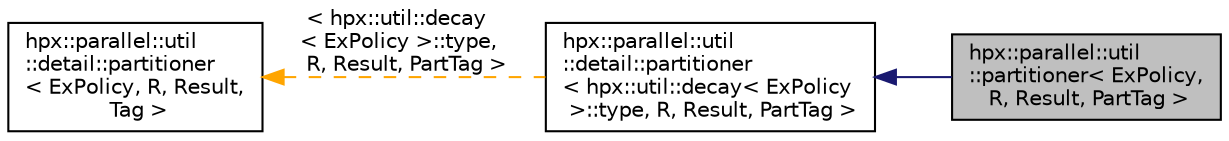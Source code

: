 digraph "hpx::parallel::util::partitioner&lt; ExPolicy, R, Result, PartTag &gt;"
{
  edge [fontname="Helvetica",fontsize="10",labelfontname="Helvetica",labelfontsize="10"];
  node [fontname="Helvetica",fontsize="10",shape=record];
  rankdir="LR";
  Node3 [label="hpx::parallel::util\l::partitioner\< ExPolicy,\l R, Result, PartTag \>",height=0.2,width=0.4,color="black", fillcolor="grey75", style="filled", fontcolor="black"];
  Node4 -> Node3 [dir="back",color="midnightblue",fontsize="10",style="solid",fontname="Helvetica"];
  Node4 [label="hpx::parallel::util\l::detail::partitioner\l\< hpx::util::decay\< ExPolicy\l \>::type, R, Result, PartTag \>",height=0.2,width=0.4,color="black", fillcolor="white", style="filled",URL="$d9/d68/structhpx_1_1parallel_1_1util_1_1detail_1_1partitioner.html"];
  Node5 -> Node4 [dir="back",color="orange",fontsize="10",style="dashed",label=" \< hpx::util::decay\l\< ExPolicy \>::type,\l R, Result, PartTag \>" ,fontname="Helvetica"];
  Node5 [label="hpx::parallel::util\l::detail::partitioner\l\< ExPolicy, R, Result,\l Tag \>",height=0.2,width=0.4,color="black", fillcolor="white", style="filled",URL="$d9/d68/structhpx_1_1parallel_1_1util_1_1detail_1_1partitioner.html"];
}
